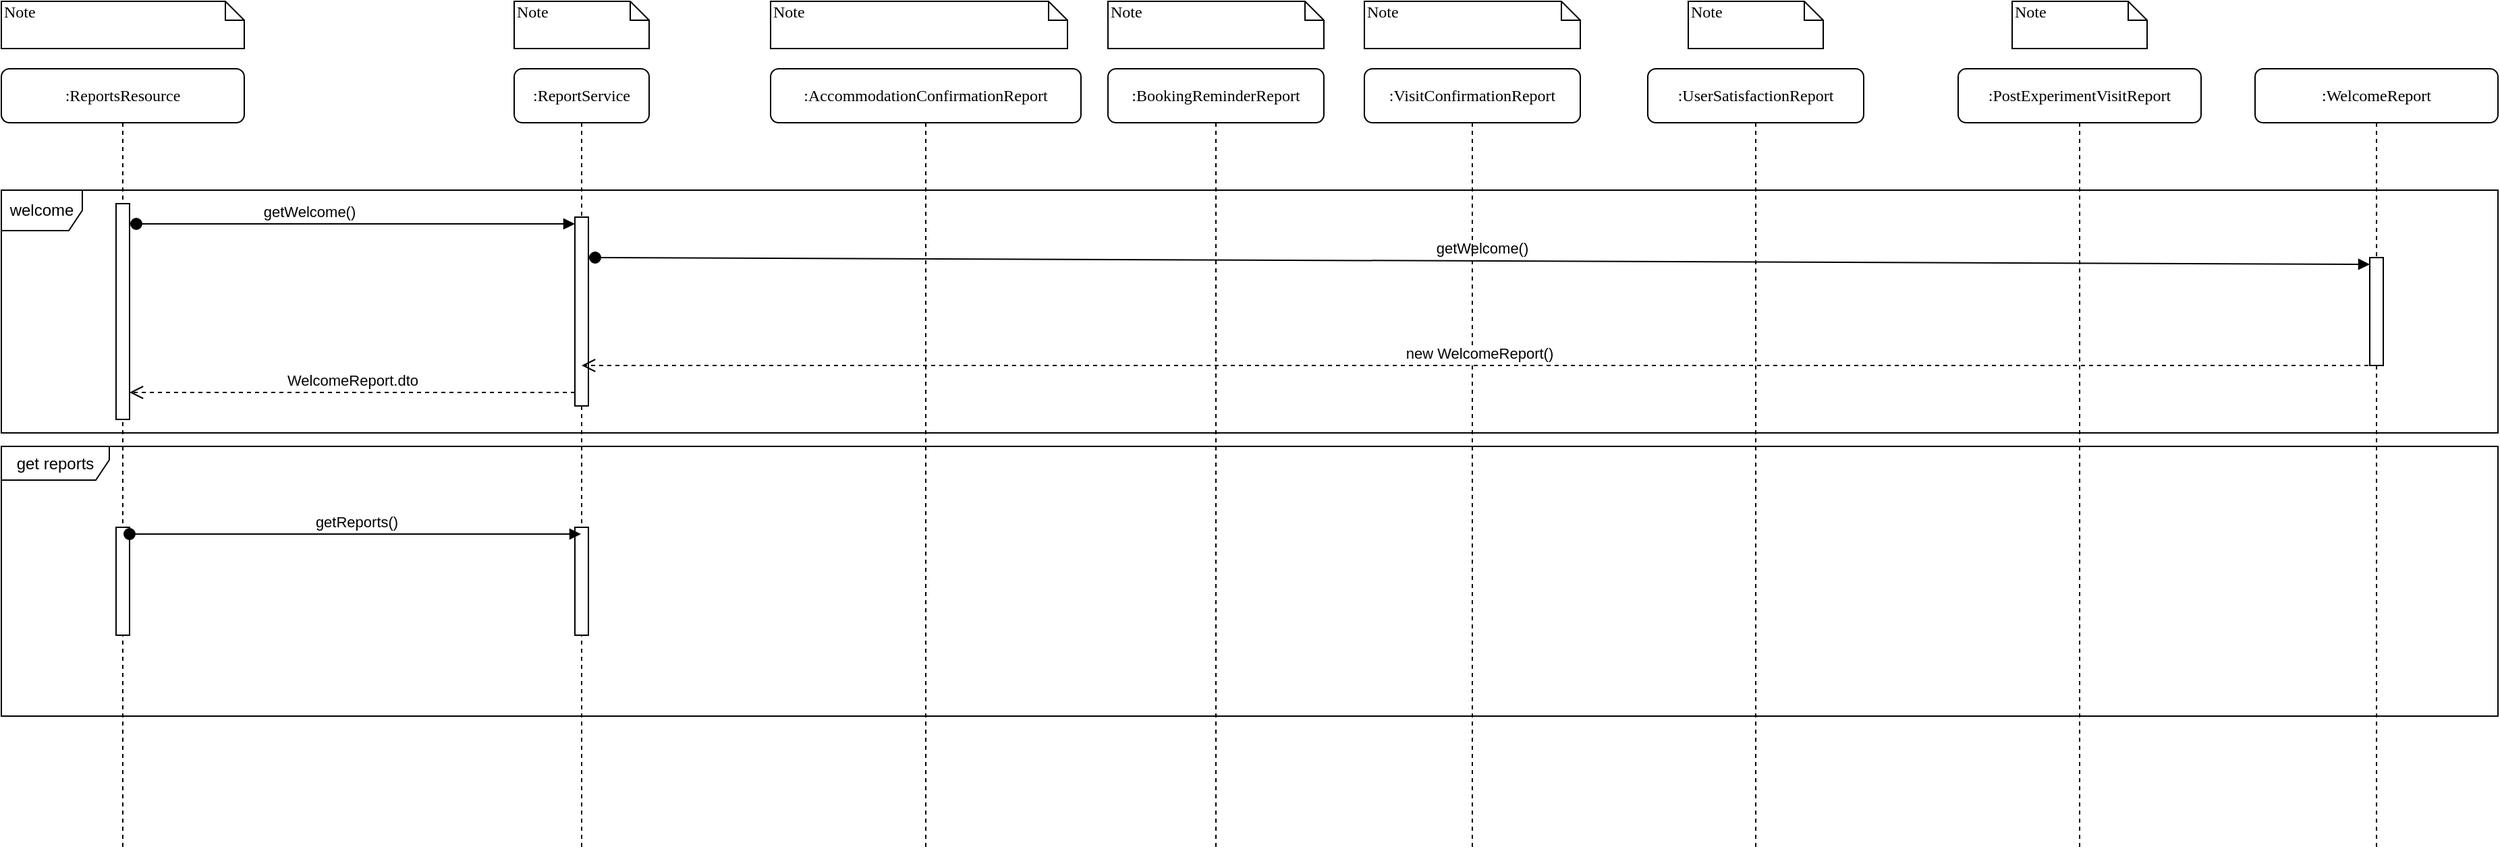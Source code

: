 <mxfile version="23.1.8" type="github">
  <diagram name="Page-1" id="13e1069c-82ec-6db2-03f1-153e76fe0fe0">
    <mxGraphModel dx="2150" dy="634" grid="1" gridSize="10" guides="1" tooltips="1" connect="1" arrows="1" fold="1" page="1" pageScale="1" pageWidth="1100" pageHeight="850" background="none" math="0" shadow="0">
      <root>
        <mxCell id="0" />
        <mxCell id="1" parent="0" />
        <mxCell id="7baba1c4bc27f4b0-2" value=":ReportService" style="shape=umlLifeline;perimeter=lifelinePerimeter;whiteSpace=wrap;html=1;container=1;collapsible=0;recursiveResize=0;outlineConnect=0;rounded=1;shadow=0;comic=0;labelBackgroundColor=none;strokeWidth=1;fontFamily=Verdana;fontSize=12;align=center;" parent="1" vertex="1">
          <mxGeometry x="160" y="80" width="100" height="580" as="geometry" />
        </mxCell>
        <mxCell id="aY3UgDq_XDh859U9HPvW-2" value="" style="html=1;points=[[0,0,0,0,5],[0,1,0,0,-5],[1,0,0,0,5],[1,1,0,0,-5]];perimeter=orthogonalPerimeter;outlineConnect=0;targetShapes=umlLifeline;portConstraint=eastwest;newEdgeStyle={&quot;curved&quot;:0,&quot;rounded&quot;:0};" vertex="1" parent="7baba1c4bc27f4b0-2">
          <mxGeometry x="45" y="110" width="10" height="140" as="geometry" />
        </mxCell>
        <mxCell id="aY3UgDq_XDh859U9HPvW-7" value="getWelcome()" style="html=1;verticalAlign=bottom;startArrow=oval;startFill=1;endArrow=block;startSize=8;curved=0;rounded=0;entryX=0;entryY=0;entryDx=0;entryDy=5;entryPerimeter=0;" edge="1" parent="7baba1c4bc27f4b0-2" target="aY3UgDq_XDh859U9HPvW-6">
          <mxGeometry width="60" relative="1" as="geometry">
            <mxPoint x="60" y="140" as="sourcePoint" />
            <mxPoint x="120" y="140" as="targetPoint" />
          </mxGeometry>
        </mxCell>
        <mxCell id="7baba1c4bc27f4b0-3" value=":AccommodationConfirmationReport" style="shape=umlLifeline;perimeter=lifelinePerimeter;whiteSpace=wrap;html=1;container=1;collapsible=0;recursiveResize=0;outlineConnect=0;rounded=1;shadow=0;comic=0;labelBackgroundColor=none;strokeWidth=1;fontFamily=Verdana;fontSize=12;align=center;" parent="1" vertex="1">
          <mxGeometry x="350" y="80" width="230" height="580" as="geometry" />
        </mxCell>
        <mxCell id="7baba1c4bc27f4b0-4" value=":BookingReminderReport" style="shape=umlLifeline;perimeter=lifelinePerimeter;whiteSpace=wrap;html=1;container=1;collapsible=0;recursiveResize=0;outlineConnect=0;rounded=1;shadow=0;comic=0;labelBackgroundColor=none;strokeWidth=1;fontFamily=Verdana;fontSize=12;align=center;" parent="1" vertex="1">
          <mxGeometry x="600" y="80" width="160" height="580" as="geometry" />
        </mxCell>
        <mxCell id="7baba1c4bc27f4b0-5" value=":VisitConfirmationReport" style="shape=umlLifeline;perimeter=lifelinePerimeter;whiteSpace=wrap;html=1;container=1;collapsible=0;recursiveResize=0;outlineConnect=0;rounded=1;shadow=0;comic=0;labelBackgroundColor=none;strokeWidth=1;fontFamily=Verdana;fontSize=12;align=center;" parent="1" vertex="1">
          <mxGeometry x="790" y="80" width="160" height="580" as="geometry" />
        </mxCell>
        <mxCell id="7baba1c4bc27f4b0-6" value=":UserSatisfactionReport" style="shape=umlLifeline;perimeter=lifelinePerimeter;whiteSpace=wrap;html=1;container=1;collapsible=0;recursiveResize=0;outlineConnect=0;rounded=1;shadow=0;comic=0;labelBackgroundColor=none;strokeWidth=1;fontFamily=Verdana;fontSize=12;align=center;" parent="1" vertex="1">
          <mxGeometry x="1000" y="80" width="160" height="580" as="geometry" />
        </mxCell>
        <mxCell id="7baba1c4bc27f4b0-7" value=":PostExperimentVisitReport" style="shape=umlLifeline;perimeter=lifelinePerimeter;whiteSpace=wrap;html=1;container=1;collapsible=0;recursiveResize=0;outlineConnect=0;rounded=1;shadow=0;comic=0;labelBackgroundColor=none;strokeWidth=1;fontFamily=Verdana;fontSize=12;align=center;" parent="1" vertex="1">
          <mxGeometry x="1230" y="80" width="180" height="580" as="geometry" />
        </mxCell>
        <mxCell id="7baba1c4bc27f4b0-8" value=":ReportsResource" style="shape=umlLifeline;perimeter=lifelinePerimeter;whiteSpace=wrap;html=1;container=1;collapsible=0;recursiveResize=0;outlineConnect=0;rounded=1;shadow=0;comic=0;labelBackgroundColor=none;strokeWidth=1;fontFamily=Verdana;fontSize=12;align=center;" parent="1" vertex="1">
          <mxGeometry x="-220" y="80" width="180" height="580" as="geometry" />
        </mxCell>
        <mxCell id="7baba1c4bc27f4b0-9" value="" style="html=1;points=[];perimeter=orthogonalPerimeter;rounded=0;shadow=0;comic=0;labelBackgroundColor=none;strokeWidth=1;fontFamily=Verdana;fontSize=12;align=center;" parent="7baba1c4bc27f4b0-8" vertex="1">
          <mxGeometry x="85" y="100" width="10" height="160" as="geometry" />
        </mxCell>
        <mxCell id="aY3UgDq_XDh859U9HPvW-1" value="welcome" style="shape=umlFrame;whiteSpace=wrap;html=1;pointerEvents=0;" vertex="1" parent="7baba1c4bc27f4b0-8">
          <mxGeometry y="90" width="1850" height="180" as="geometry" />
        </mxCell>
        <mxCell id="aY3UgDq_XDh859U9HPvW-9" value="get reports" style="shape=umlFrame;whiteSpace=wrap;html=1;pointerEvents=0;width=80;height=25;" vertex="1" parent="7baba1c4bc27f4b0-8">
          <mxGeometry y="280" width="1850" height="200" as="geometry" />
        </mxCell>
        <mxCell id="aY3UgDq_XDh859U9HPvW-4" value="WelcomeReport.dto" style="html=1;verticalAlign=bottom;endArrow=open;dashed=1;endSize=8;curved=0;rounded=0;" edge="1" parent="7baba1c4bc27f4b0-8">
          <mxGeometry relative="1" as="geometry">
            <mxPoint x="425" y="240" as="sourcePoint" />
            <mxPoint x="95" y="240" as="targetPoint" />
          </mxGeometry>
        </mxCell>
        <mxCell id="aY3UgDq_XDh859U9HPvW-10" value="" style="html=1;points=[[0,0,0,0,5],[0,1,0,0,-5],[1,0,0,0,5],[1,1,0,0,-5]];perimeter=orthogonalPerimeter;outlineConnect=0;targetShapes=umlLifeline;portConstraint=eastwest;newEdgeStyle={&quot;curved&quot;:0,&quot;rounded&quot;:0};" vertex="1" parent="7baba1c4bc27f4b0-8">
          <mxGeometry x="85" y="340" width="10" height="80" as="geometry" />
        </mxCell>
        <mxCell id="aY3UgDq_XDh859U9HPvW-11" value="" style="html=1;points=[[0,0,0,0,5],[0,1,0,0,-5],[1,0,0,0,5],[1,1,0,0,-5]];perimeter=orthogonalPerimeter;outlineConnect=0;targetShapes=umlLifeline;portConstraint=eastwest;newEdgeStyle={&quot;curved&quot;:0,&quot;rounded&quot;:0};" vertex="1" parent="7baba1c4bc27f4b0-8">
          <mxGeometry x="425" y="340" width="10" height="80" as="geometry" />
        </mxCell>
        <mxCell id="7baba1c4bc27f4b0-40" value="Note" style="shape=note;whiteSpace=wrap;html=1;size=14;verticalAlign=top;align=left;spacingTop=-6;rounded=0;shadow=0;comic=0;labelBackgroundColor=none;strokeWidth=1;fontFamily=Verdana;fontSize=12" parent="1" vertex="1">
          <mxGeometry x="-220" y="30" width="180" height="35" as="geometry" />
        </mxCell>
        <mxCell id="7baba1c4bc27f4b0-41" value="Note" style="shape=note;whiteSpace=wrap;html=1;size=14;verticalAlign=top;align=left;spacingTop=-6;rounded=0;shadow=0;comic=0;labelBackgroundColor=none;strokeWidth=1;fontFamily=Verdana;fontSize=12" parent="1" vertex="1">
          <mxGeometry x="160" y="30" width="100" height="35" as="geometry" />
        </mxCell>
        <mxCell id="7baba1c4bc27f4b0-42" value="Note" style="shape=note;whiteSpace=wrap;html=1;size=14;verticalAlign=top;align=left;spacingTop=-6;rounded=0;shadow=0;comic=0;labelBackgroundColor=none;strokeWidth=1;fontFamily=Verdana;fontSize=12" parent="1" vertex="1">
          <mxGeometry x="350" y="30" width="220" height="35" as="geometry" />
        </mxCell>
        <mxCell id="7baba1c4bc27f4b0-44" value="Note" style="shape=note;whiteSpace=wrap;html=1;size=14;verticalAlign=top;align=left;spacingTop=-6;rounded=0;shadow=0;comic=0;labelBackgroundColor=none;strokeWidth=1;fontFamily=Verdana;fontSize=12" parent="1" vertex="1">
          <mxGeometry x="600" y="30" width="160" height="35" as="geometry" />
        </mxCell>
        <mxCell id="7baba1c4bc27f4b0-45" value="Note" style="shape=note;whiteSpace=wrap;html=1;size=14;verticalAlign=top;align=left;spacingTop=-6;rounded=0;shadow=0;comic=0;labelBackgroundColor=none;strokeWidth=1;fontFamily=Verdana;fontSize=12" parent="1" vertex="1">
          <mxGeometry x="790" y="30" width="160" height="35" as="geometry" />
        </mxCell>
        <mxCell id="7baba1c4bc27f4b0-46" value="Note" style="shape=note;whiteSpace=wrap;html=1;size=14;verticalAlign=top;align=left;spacingTop=-6;rounded=0;shadow=0;comic=0;labelBackgroundColor=none;strokeWidth=1;fontFamily=Verdana;fontSize=12" parent="1" vertex="1">
          <mxGeometry x="1030" y="30" width="100" height="35" as="geometry" />
        </mxCell>
        <mxCell id="aY3UgDq_XDh859U9HPvW-5" value=":WelcomeReport" style="shape=umlLifeline;perimeter=lifelinePerimeter;whiteSpace=wrap;html=1;container=1;collapsible=0;recursiveResize=0;outlineConnect=0;rounded=1;shadow=0;comic=0;labelBackgroundColor=none;strokeWidth=1;fontFamily=Verdana;fontSize=12;align=center;" vertex="1" parent="1">
          <mxGeometry x="1450" y="80" width="180" height="580" as="geometry" />
        </mxCell>
        <mxCell id="aY3UgDq_XDh859U9HPvW-6" value="" style="html=1;points=[[0,0,0,0,5],[0,1,0,0,-5],[1,0,0,0,5],[1,1,0,0,-5]];perimeter=orthogonalPerimeter;outlineConnect=0;targetShapes=umlLifeline;portConstraint=eastwest;newEdgeStyle={&quot;curved&quot;:0,&quot;rounded&quot;:0};" vertex="1" parent="aY3UgDq_XDh859U9HPvW-5">
          <mxGeometry x="85" y="140" width="10" height="80" as="geometry" />
        </mxCell>
        <mxCell id="aY3UgDq_XDh859U9HPvW-8" value="new WelcomeReport()" style="html=1;verticalAlign=bottom;endArrow=open;dashed=1;endSize=8;curved=0;rounded=0;" edge="1" parent="aY3UgDq_XDh859U9HPvW-5" target="7baba1c4bc27f4b0-2">
          <mxGeometry relative="1" as="geometry">
            <mxPoint x="90" y="220" as="sourcePoint" />
            <mxPoint x="-1240" y="230" as="targetPoint" />
          </mxGeometry>
        </mxCell>
        <mxCell id="aY3UgDq_XDh859U9HPvW-3" value="getWelcome()" style="html=1;verticalAlign=bottom;startArrow=oval;startFill=1;endArrow=block;startSize=8;curved=0;rounded=0;entryX=0;entryY=0;entryDx=0;entryDy=5;entryPerimeter=0;" edge="1" parent="1" target="aY3UgDq_XDh859U9HPvW-2">
          <mxGeometry x="-0.213" width="60" relative="1" as="geometry">
            <mxPoint x="-120" y="195" as="sourcePoint" />
            <mxPoint x="190" y="200" as="targetPoint" />
            <mxPoint as="offset" />
          </mxGeometry>
        </mxCell>
        <mxCell id="aY3UgDq_XDh859U9HPvW-12" value="getReports()" style="html=1;verticalAlign=bottom;startArrow=oval;startFill=1;endArrow=block;startSize=8;curved=0;rounded=0;exitX=1;exitY=0;exitDx=0;exitDy=5;exitPerimeter=0;" edge="1" parent="1" source="aY3UgDq_XDh859U9HPvW-10" target="7baba1c4bc27f4b0-2">
          <mxGeometry width="60" relative="1" as="geometry">
            <mxPoint y="430" as="sourcePoint" />
            <mxPoint x="60" y="430" as="targetPoint" />
          </mxGeometry>
        </mxCell>
        <mxCell id="7baba1c4bc27f4b0-43" value="Note" style="shape=note;whiteSpace=wrap;html=1;size=14;verticalAlign=top;align=left;spacingTop=-6;rounded=0;shadow=0;comic=0;labelBackgroundColor=none;strokeWidth=1;fontFamily=Verdana;fontSize=12" parent="1" vertex="1">
          <mxGeometry x="1270" y="30" width="100" height="35" as="geometry" />
        </mxCell>
      </root>
    </mxGraphModel>
  </diagram>
</mxfile>
